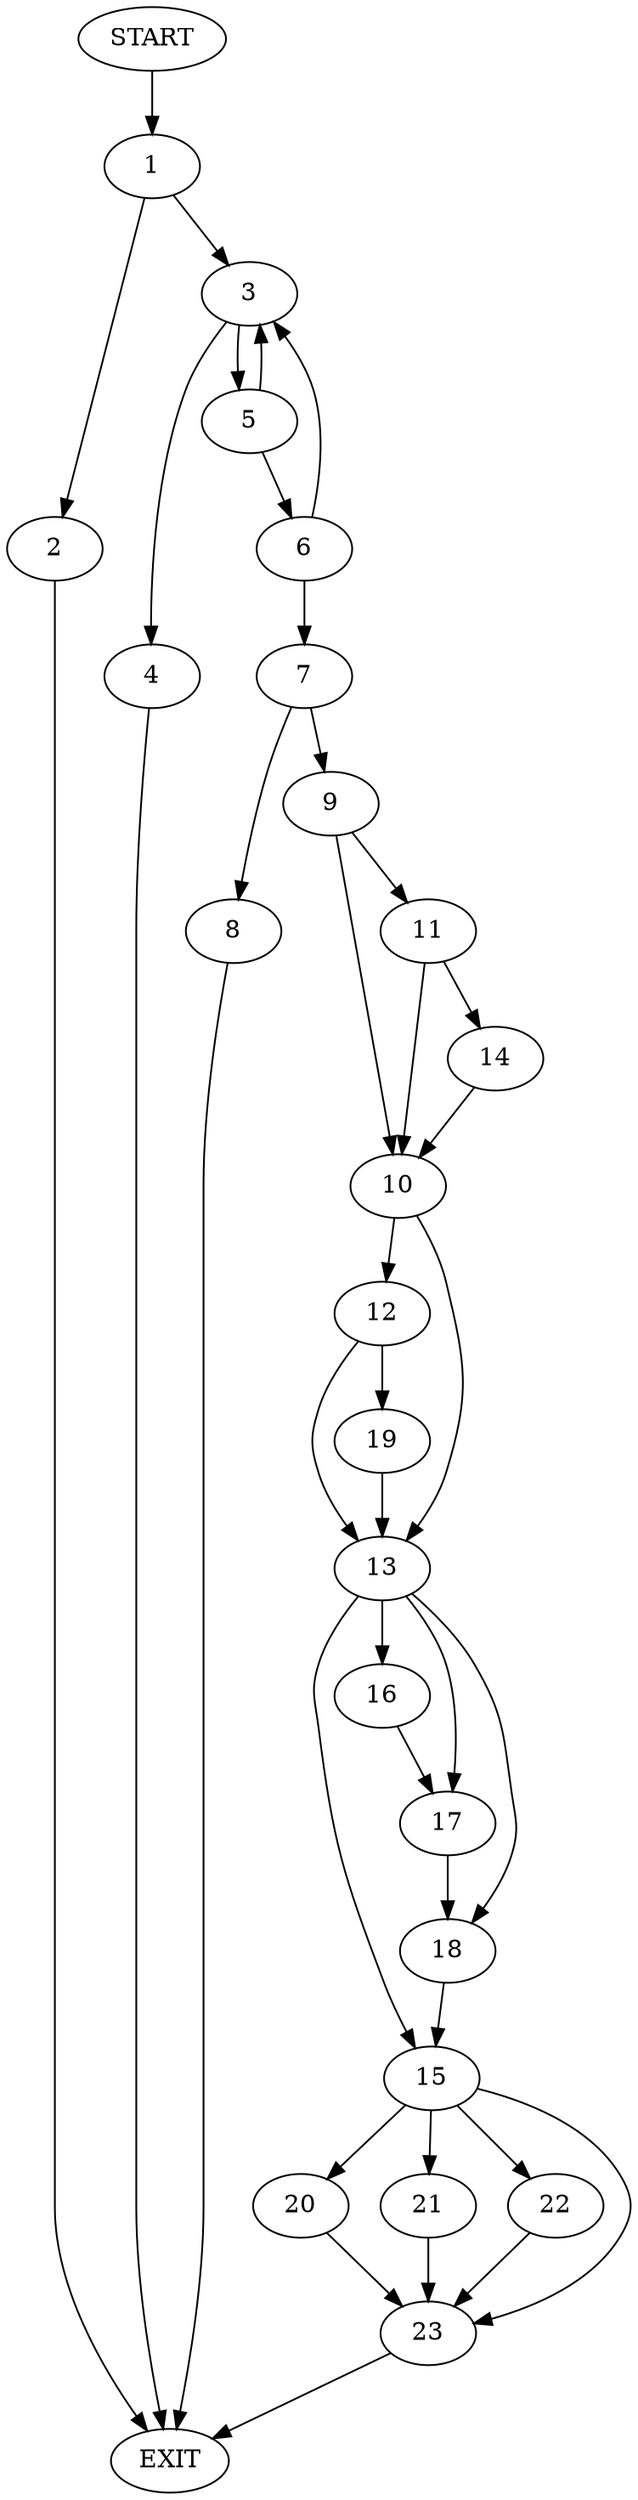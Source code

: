digraph {
0 [label="START"]
24 [label="EXIT"]
0 -> 1
1 -> 2
1 -> 3
2 -> 24
3 -> 4
3 -> 5
5 -> 6
5 -> 3
4 -> 24
6 -> 3
6 -> 7
7 -> 8
7 -> 9
9 -> 10
9 -> 11
8 -> 24
10 -> 12
10 -> 13
11 -> 14
11 -> 10
14 -> 10
13 -> 15
13 -> 16
13 -> 17
13 -> 18
12 -> 19
12 -> 13
19 -> 13
16 -> 17
17 -> 18
15 -> 20
15 -> 21
15 -> 22
15 -> 23
18 -> 15
20 -> 23
21 -> 23
22 -> 23
23 -> 24
}
